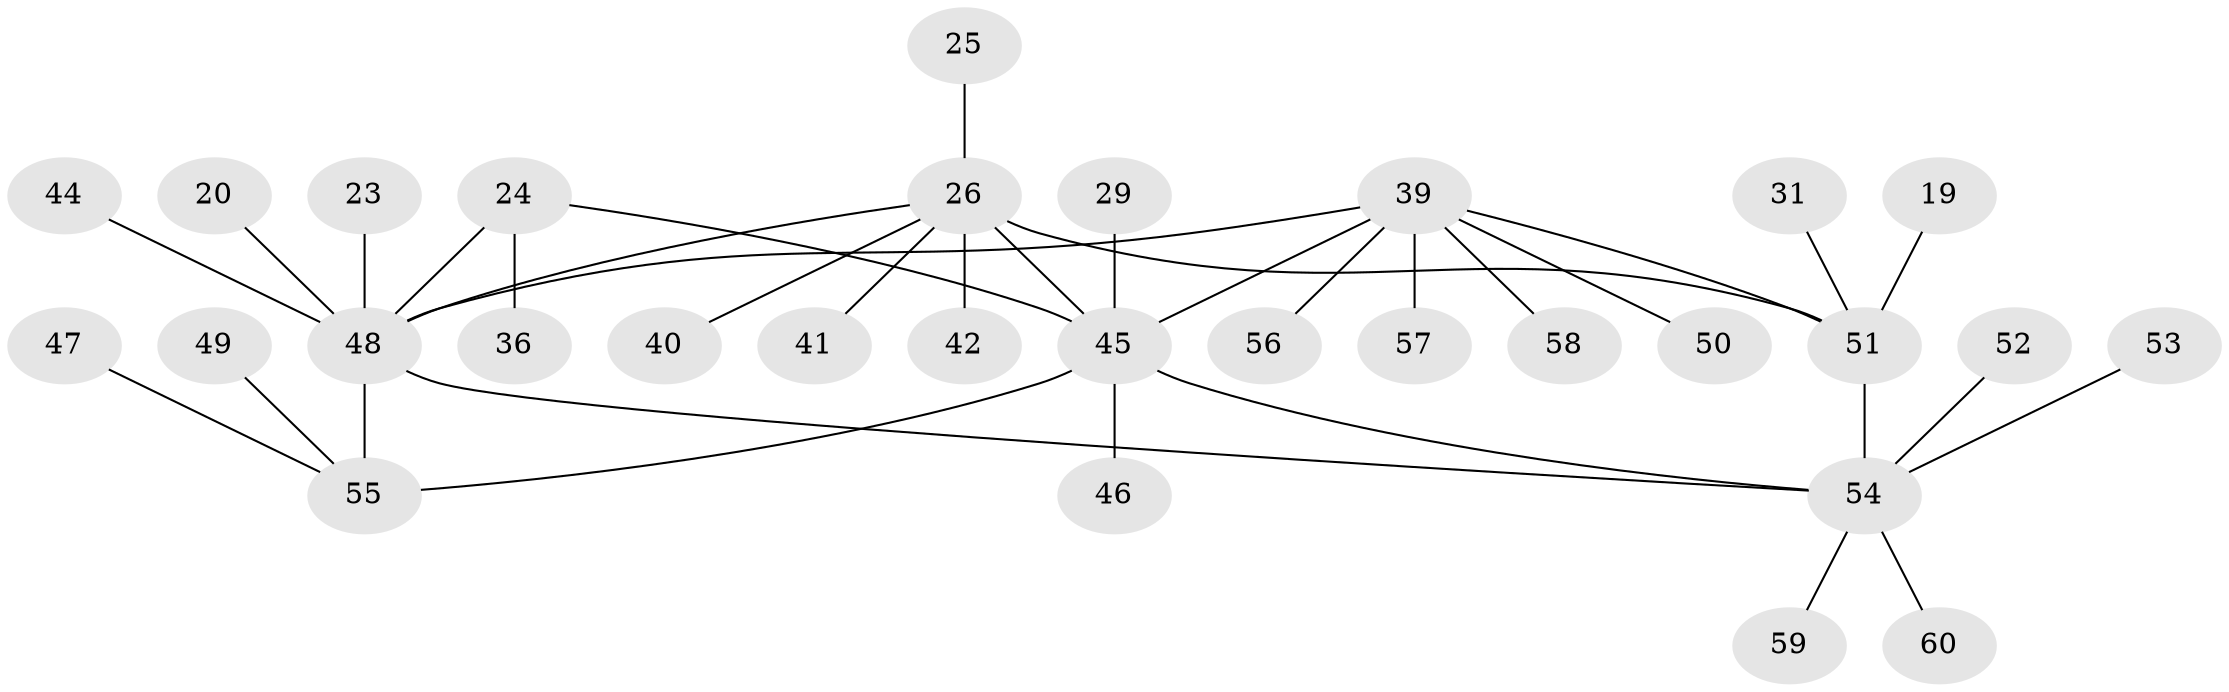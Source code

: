 // original degree distribution, {7: 0.05, 5: 0.05, 6: 0.05, 10: 0.03333333333333333, 4: 0.03333333333333333, 8: 0.016666666666666666, 3: 0.05, 1: 0.5833333333333334, 2: 0.13333333333333333}
// Generated by graph-tools (version 1.1) at 2025/59/03/04/25 21:59:08]
// undirected, 30 vertices, 35 edges
graph export_dot {
graph [start="1"]
  node [color=gray90,style=filled];
  19;
  20;
  23;
  24 [super="+2"];
  25;
  26 [super="+12"];
  29;
  31;
  36;
  39 [super="+7"];
  40;
  41;
  42 [super="+30"];
  44 [super="+35"];
  45 [super="+14+16"];
  46;
  47;
  48 [super="+9+37"];
  49 [super="+22"];
  50;
  51 [super="+11"];
  52;
  53;
  54 [super="+5+38+43"];
  55 [super="+21+15"];
  56;
  57;
  58 [super="+28"];
  59;
  60;
  19 -- 51;
  20 -- 48;
  23 -- 48;
  24 -- 48 [weight=2];
  24 -- 36;
  24 -- 45;
  25 -- 26;
  26 -- 41;
  26 -- 51 [weight=2];
  26 -- 40;
  26 -- 42;
  26 -- 48;
  26 -- 45 [weight=2];
  29 -- 45;
  31 -- 51;
  39 -- 48 [weight=2];
  39 -- 50;
  39 -- 51 [weight=2];
  39 -- 56;
  39 -- 57;
  39 -- 58;
  39 -- 45;
  44 -- 48;
  45 -- 46;
  45 -- 54;
  45 -- 55 [weight=2];
  47 -- 55;
  48 -- 55 [weight=2];
  48 -- 54 [weight=2];
  49 -- 55;
  51 -- 54 [weight=2];
  52 -- 54;
  53 -- 54;
  54 -- 59;
  54 -- 60;
}
